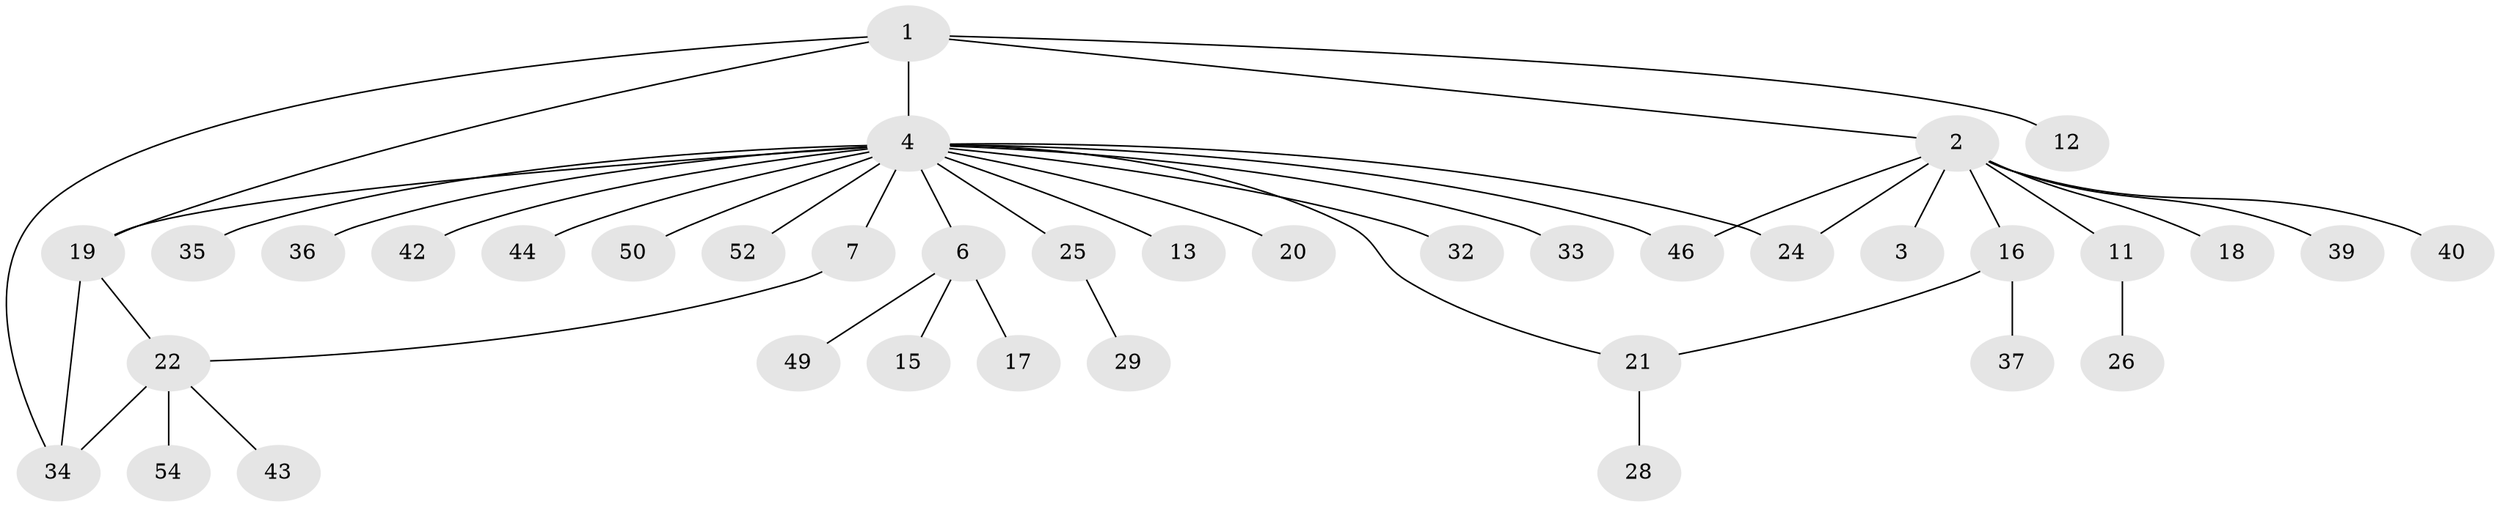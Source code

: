// original degree distribution, {5: 0.07272727272727272, 10: 0.01818181818181818, 1: 0.5636363636363636, 14: 0.01818181818181818, 6: 0.03636363636363636, 4: 0.03636363636363636, 2: 0.16363636363636364, 3: 0.09090909090909091}
// Generated by graph-tools (version 1.1) at 2025/18/03/04/25 18:18:04]
// undirected, 38 vertices, 44 edges
graph export_dot {
graph [start="1"]
  node [color=gray90,style=filled];
  1;
  2 [super="+9"];
  3;
  4 [super="+10+5"];
  6 [super="+31"];
  7 [super="+47+55+23"];
  11;
  12;
  13 [super="+27"];
  15;
  16;
  17;
  18;
  19 [super="+41+45+38"];
  20;
  21;
  22;
  24;
  25 [super="+30"];
  26;
  28;
  29;
  32;
  33;
  34 [super="+51"];
  35;
  36;
  37;
  39;
  40;
  42;
  43;
  44;
  46;
  49;
  50;
  52;
  54;
  1 -- 2;
  1 -- 4;
  1 -- 12;
  1 -- 19;
  1 -- 34;
  2 -- 3;
  2 -- 11;
  2 -- 16;
  2 -- 18;
  2 -- 24;
  2 -- 39;
  2 -- 40;
  2 -- 46;
  4 -- 6 [weight=2];
  4 -- 7;
  4 -- 13;
  4 -- 21;
  4 -- 42;
  4 -- 44;
  4 -- 46;
  4 -- 50;
  4 -- 52;
  4 -- 19 [weight=3];
  4 -- 32;
  4 -- 33;
  4 -- 35;
  4 -- 36;
  4 -- 20;
  4 -- 24;
  4 -- 25;
  6 -- 15;
  6 -- 17;
  6 -- 49;
  7 -- 22;
  11 -- 26;
  16 -- 21;
  16 -- 37;
  19 -- 22;
  19 -- 34;
  21 -- 28;
  22 -- 34;
  22 -- 43;
  22 -- 54;
  25 -- 29;
}
